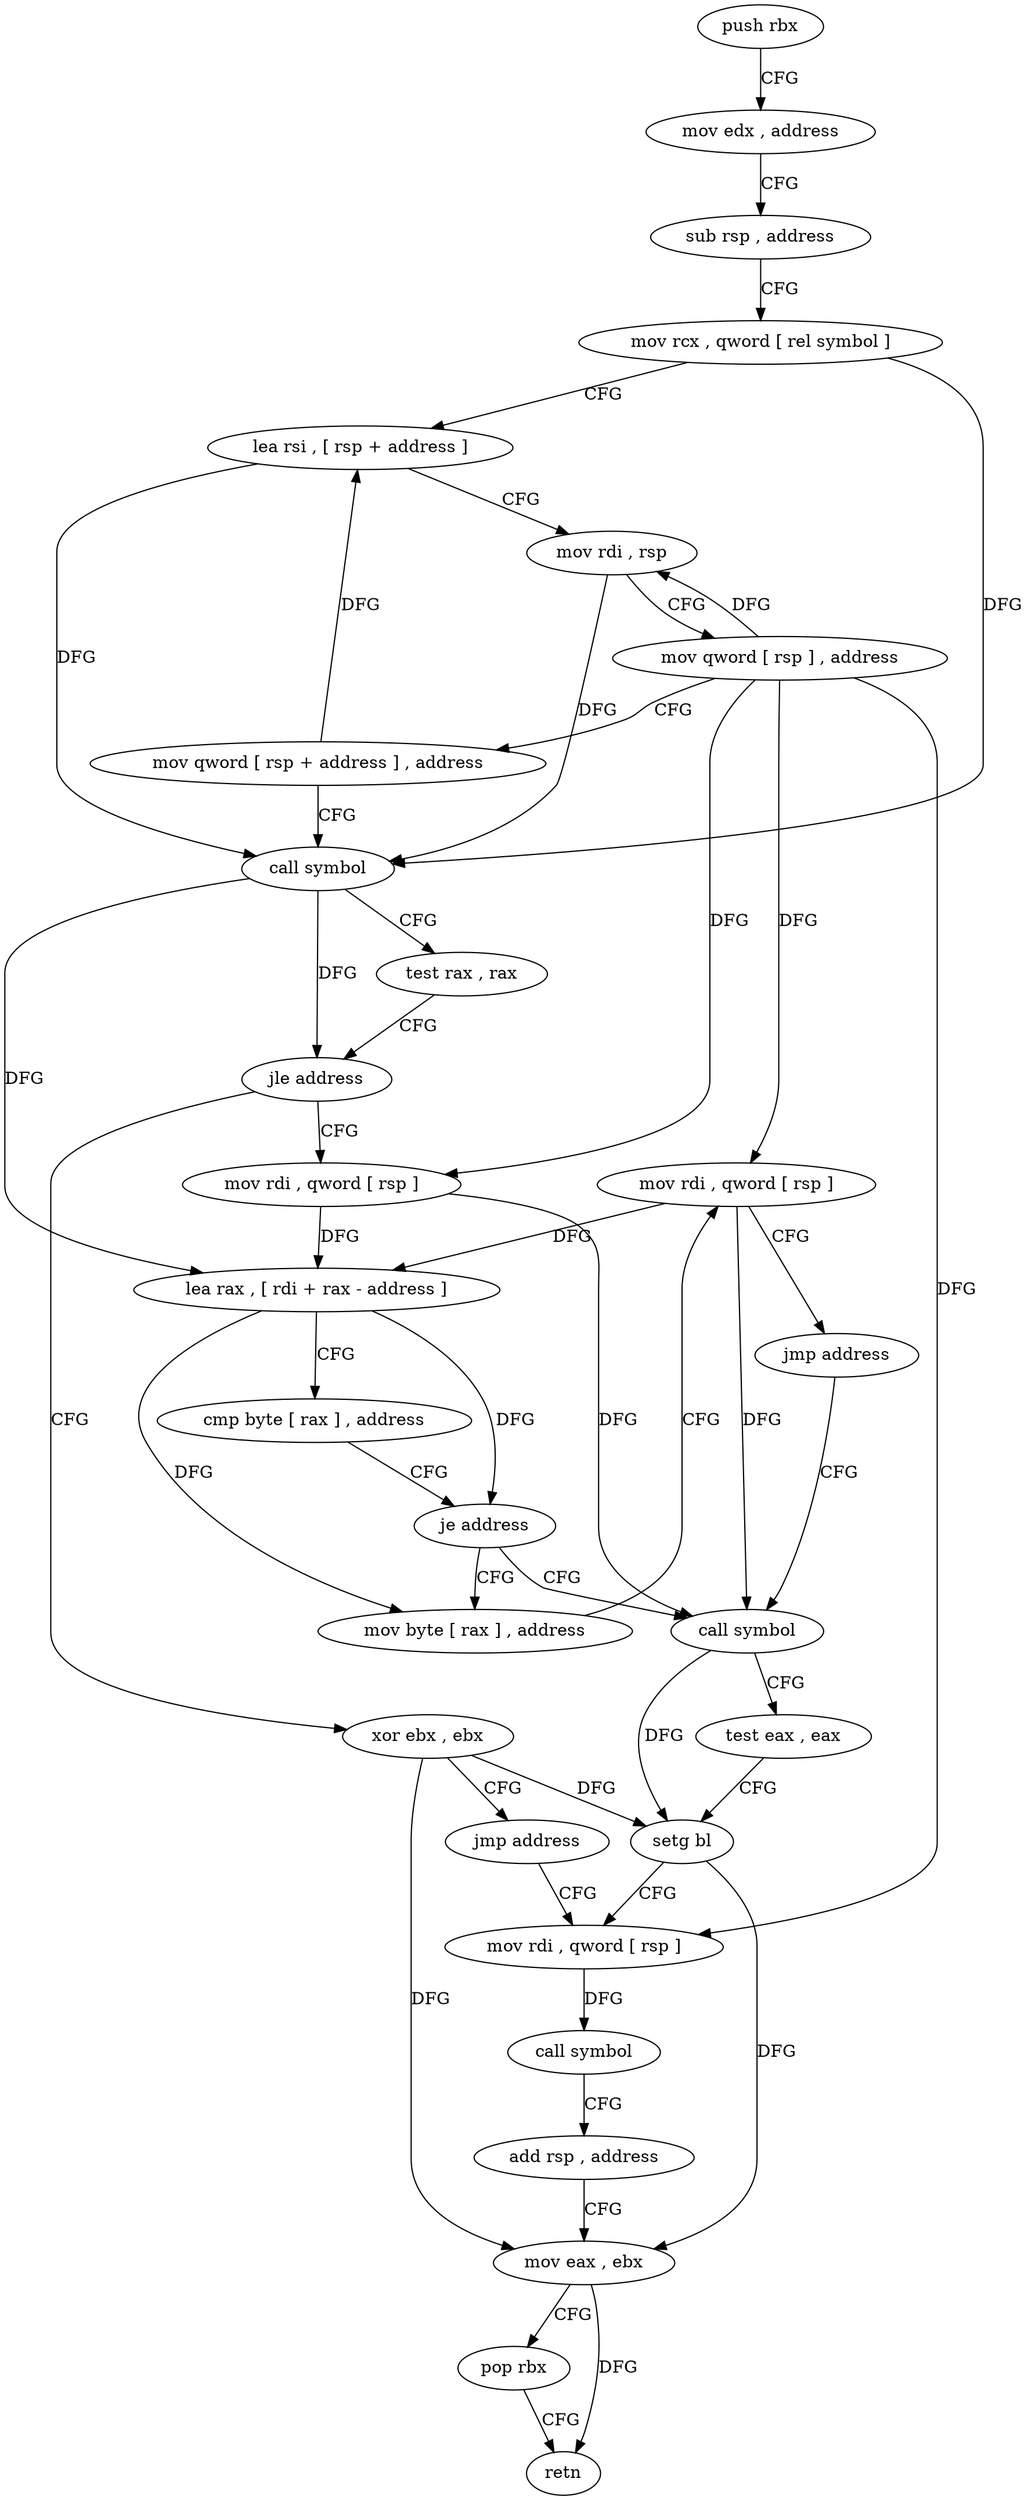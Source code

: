 digraph "func" {
"4386000" [label = "push rbx" ]
"4386001" [label = "mov edx , address" ]
"4386006" [label = "sub rsp , address" ]
"4386010" [label = "mov rcx , qword [ rel symbol ]" ]
"4386017" [label = "lea rsi , [ rsp + address ]" ]
"4386022" [label = "mov rdi , rsp" ]
"4386025" [label = "mov qword [ rsp ] , address" ]
"4386033" [label = "mov qword [ rsp + address ] , address" ]
"4386042" [label = "call symbol" ]
"4386047" [label = "test rax , rax" ]
"4386050" [label = "jle address" ]
"4386112" [label = "xor ebx , ebx" ]
"4386052" [label = "mov rdi , qword [ rsp ]" ]
"4386114" [label = "jmp address" ]
"4386076" [label = "mov rdi , qword [ rsp ]" ]
"4386056" [label = "lea rax , [ rdi + rax - address ]" ]
"4386061" [label = "cmp byte [ rax ] , address" ]
"4386064" [label = "je address" ]
"4386096" [label = "mov byte [ rax ] , address" ]
"4386066" [label = "call symbol" ]
"4386080" [label = "call symbol" ]
"4386085" [label = "add rsp , address" ]
"4386089" [label = "mov eax , ebx" ]
"4386091" [label = "pop rbx" ]
"4386092" [label = "retn" ]
"4386099" [label = "mov rdi , qword [ rsp ]" ]
"4386103" [label = "jmp address" ]
"4386071" [label = "test eax , eax" ]
"4386073" [label = "setg bl" ]
"4386000" -> "4386001" [ label = "CFG" ]
"4386001" -> "4386006" [ label = "CFG" ]
"4386006" -> "4386010" [ label = "CFG" ]
"4386010" -> "4386017" [ label = "CFG" ]
"4386010" -> "4386042" [ label = "DFG" ]
"4386017" -> "4386022" [ label = "CFG" ]
"4386017" -> "4386042" [ label = "DFG" ]
"4386022" -> "4386025" [ label = "CFG" ]
"4386022" -> "4386042" [ label = "DFG" ]
"4386025" -> "4386033" [ label = "CFG" ]
"4386025" -> "4386022" [ label = "DFG" ]
"4386025" -> "4386052" [ label = "DFG" ]
"4386025" -> "4386076" [ label = "DFG" ]
"4386025" -> "4386099" [ label = "DFG" ]
"4386033" -> "4386042" [ label = "CFG" ]
"4386033" -> "4386017" [ label = "DFG" ]
"4386042" -> "4386047" [ label = "CFG" ]
"4386042" -> "4386050" [ label = "DFG" ]
"4386042" -> "4386056" [ label = "DFG" ]
"4386047" -> "4386050" [ label = "CFG" ]
"4386050" -> "4386112" [ label = "CFG" ]
"4386050" -> "4386052" [ label = "CFG" ]
"4386112" -> "4386114" [ label = "CFG" ]
"4386112" -> "4386089" [ label = "DFG" ]
"4386112" -> "4386073" [ label = "DFG" ]
"4386052" -> "4386056" [ label = "DFG" ]
"4386052" -> "4386066" [ label = "DFG" ]
"4386114" -> "4386076" [ label = "CFG" ]
"4386076" -> "4386080" [ label = "DFG" ]
"4386056" -> "4386061" [ label = "CFG" ]
"4386056" -> "4386064" [ label = "DFG" ]
"4386056" -> "4386096" [ label = "DFG" ]
"4386061" -> "4386064" [ label = "CFG" ]
"4386064" -> "4386096" [ label = "CFG" ]
"4386064" -> "4386066" [ label = "CFG" ]
"4386096" -> "4386099" [ label = "CFG" ]
"4386066" -> "4386071" [ label = "CFG" ]
"4386066" -> "4386073" [ label = "DFG" ]
"4386080" -> "4386085" [ label = "CFG" ]
"4386085" -> "4386089" [ label = "CFG" ]
"4386089" -> "4386091" [ label = "CFG" ]
"4386089" -> "4386092" [ label = "DFG" ]
"4386091" -> "4386092" [ label = "CFG" ]
"4386099" -> "4386103" [ label = "CFG" ]
"4386099" -> "4386056" [ label = "DFG" ]
"4386099" -> "4386066" [ label = "DFG" ]
"4386103" -> "4386066" [ label = "CFG" ]
"4386071" -> "4386073" [ label = "CFG" ]
"4386073" -> "4386076" [ label = "CFG" ]
"4386073" -> "4386089" [ label = "DFG" ]
}
